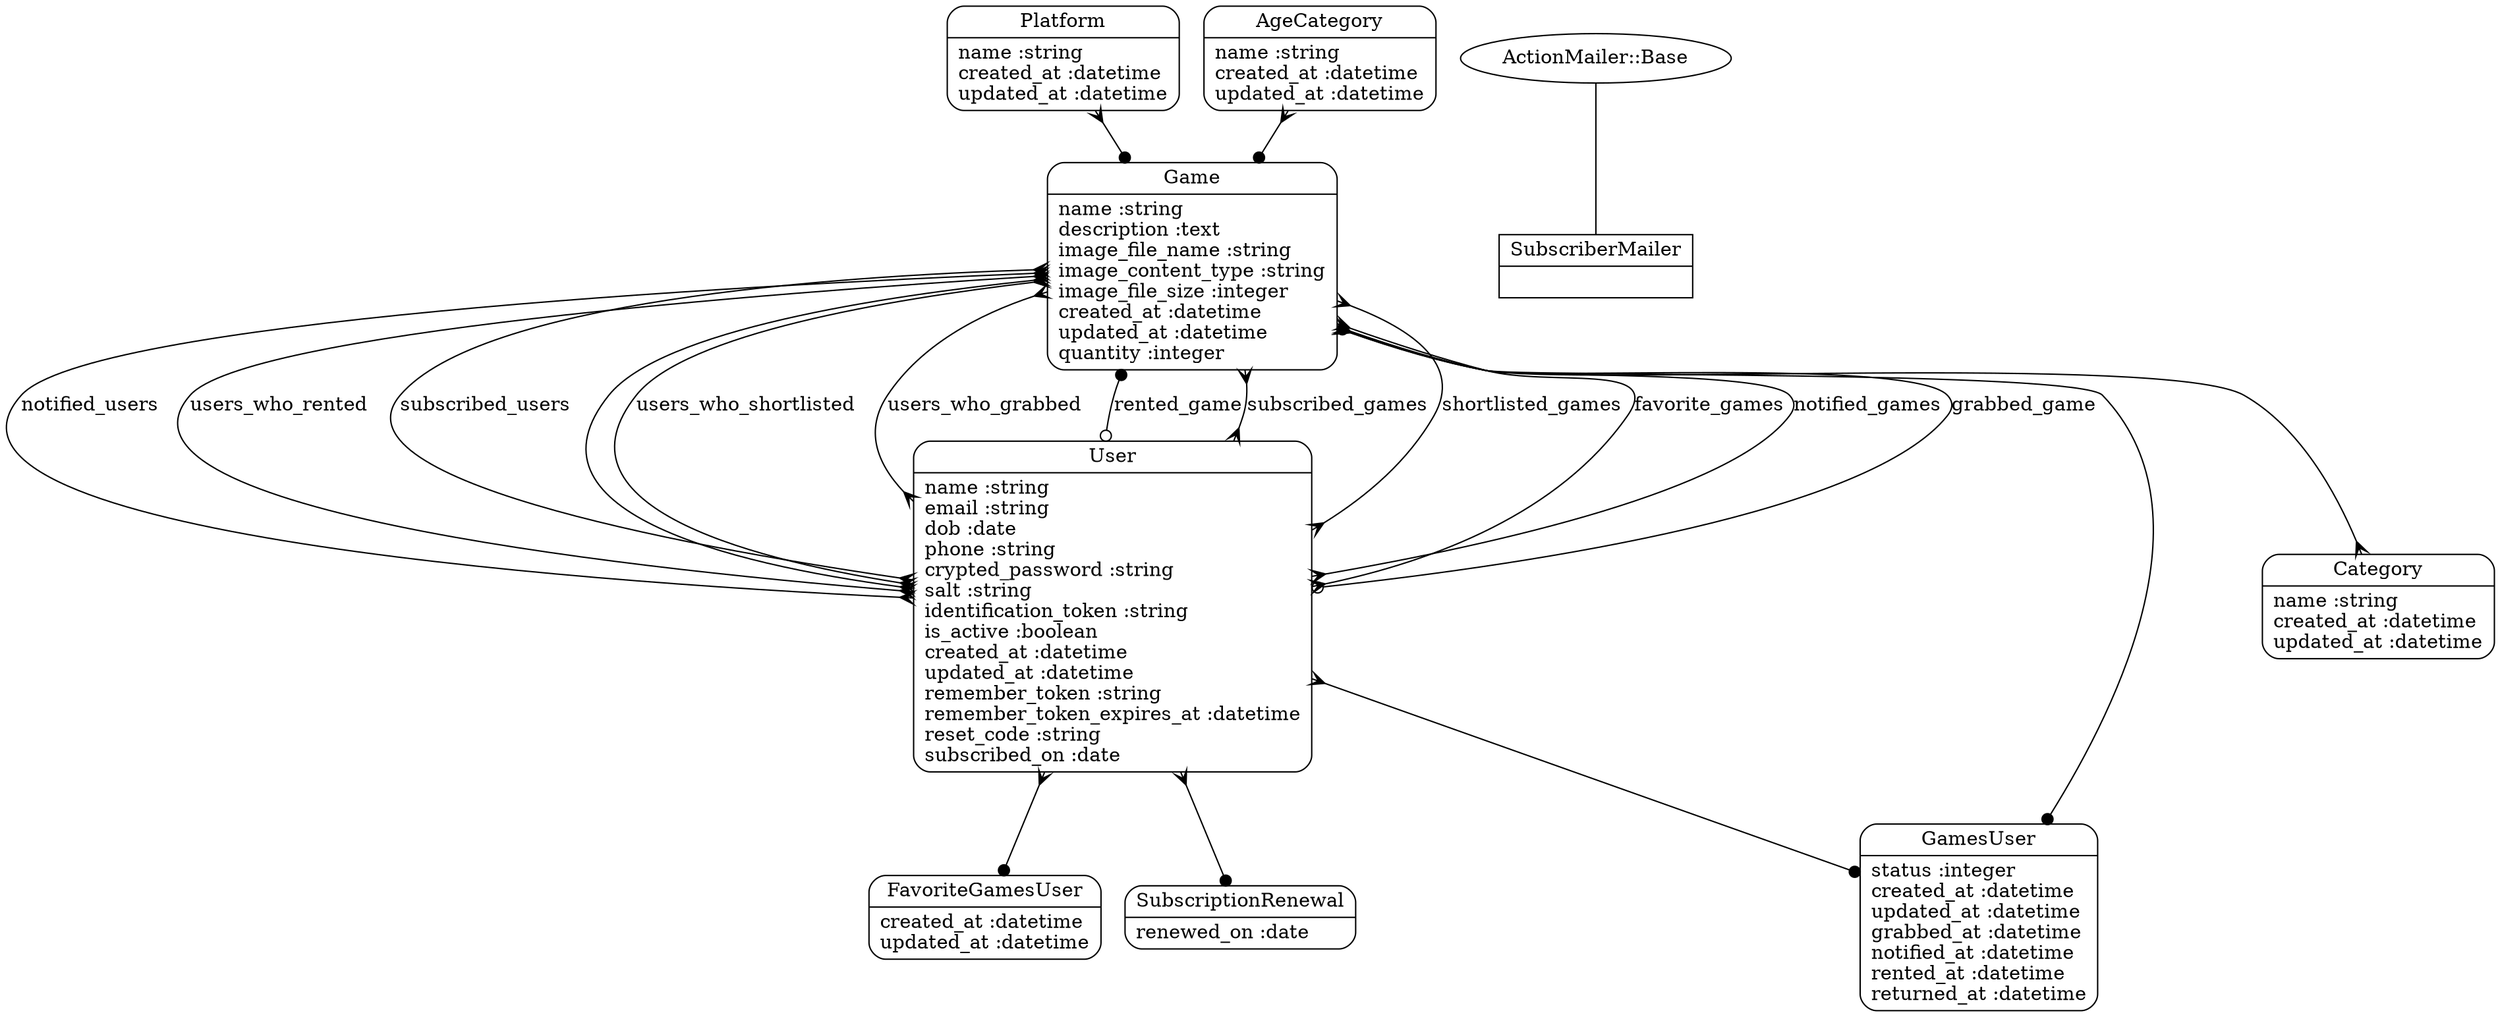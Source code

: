 digraph models_diagram {
	graph[overlap=false, splines=true]
	"Platform" [shape=Mrecord, label="{Platform|name :string\lcreated_at :datetime\lupdated_at :datetime\l}"]
	"SubscriberMailer" [shape=record, label="{SubscriberMailer|}"]
	"FavoriteGamesUser" [shape=Mrecord, label="{FavoriteGamesUser|created_at :datetime\lupdated_at :datetime\l}"]
	"AgeCategory" [shape=Mrecord, label="{AgeCategory|name :string\lcreated_at :datetime\lupdated_at :datetime\l}"]
	"SubscriptionRenewal" [shape=Mrecord, label="{SubscriptionRenewal|renewed_on :date\l}"]
	"Game" [shape=Mrecord, label="{Game|name :string\ldescription :text\limage_file_name :string\limage_content_type :string\limage_file_size :integer\lcreated_at :datetime\lupdated_at :datetime\lquantity :integer\l}"]
	"User" [shape=Mrecord, label="{User|name :string\lemail :string\ldob :date\lphone :string\lcrypted_password :string\lsalt :string\lidentification_token :string\lis_active :boolean\lcreated_at :datetime\lupdated_at :datetime\lremember_token :string\lremember_token_expires_at :datetime\lreset_code :string\lsubscribed_on :date\l}"]
	"GamesUser" [shape=Mrecord, label="{GamesUser|status :integer\lcreated_at :datetime\lupdated_at :datetime\lgrabbed_at :datetime\lnotified_at :datetime\lrented_at :datetime\lreturned_at :datetime\l}"]
	"Category" [shape=Mrecord, label="{Category|name :string\lcreated_at :datetime\lupdated_at :datetime\l}"]
	"Platform" -> "Game" [arrowtail=crow, arrowhead=dot, dir=both]
	"ActionMailer::Base" -> "SubscriberMailer" [label="", arrowhead="none", arrowtail="onormal"]
	"AgeCategory" -> "Game" [arrowtail=crow, arrowhead=dot, dir=both]
	"Game" -> "User" [label="notified_users", arrowtail=crow, arrowhead=crow, dir=both]
	"Game" -> "User" [label="users_who_rented", arrowtail=crow, arrowhead=crow, dir=both]
	"Game" -> "Category" [arrowtail=crow, arrowhead=crow, dir=both]
	"Game" -> "User" [label="subscribed_users", arrowtail=crow, arrowhead=crow, dir=both]
	"Game" -> "GamesUser" [arrowtail=crow, arrowhead=dot, dir=both]
	"Game" -> "User" [arrowtail=crow, arrowhead=crow, dir=both]
	"Game" -> "User" [label="users_who_shortlisted", arrowtail=crow, arrowhead=crow, dir=both]
	"Game" -> "User" [label="users_who_grabbed", arrowtail=crow, arrowhead=crow, dir=both]
	"User" -> "Game" [label="rented_game", arrowtail=odot, arrowhead=dot, dir=both]
	"User" -> "Game" [label="subscribed_games", arrowtail=crow, arrowhead=crow, dir=both]
	"User" -> "FavoriteGamesUser" [arrowtail=crow, arrowhead=dot, dir=both]
	"User" -> "Game" [label="shortlisted_games", arrowtail=crow, arrowhead=crow, dir=both]
	"User" -> "GamesUser" [arrowtail=crow, arrowhead=dot, dir=both]
	"User" -> "Game" [label="favorite_games", arrowtail=crow, arrowhead=crow, dir=both]
	"User" -> "Game" [label="notified_games", arrowtail=crow, arrowhead=crow, dir=both]
	"User" -> "SubscriptionRenewal" [arrowtail=crow, arrowhead=dot, dir=both]
	"User" -> "Game" [label="grabbed_game", arrowtail=odot, arrowhead=dot, dir=both]
}
